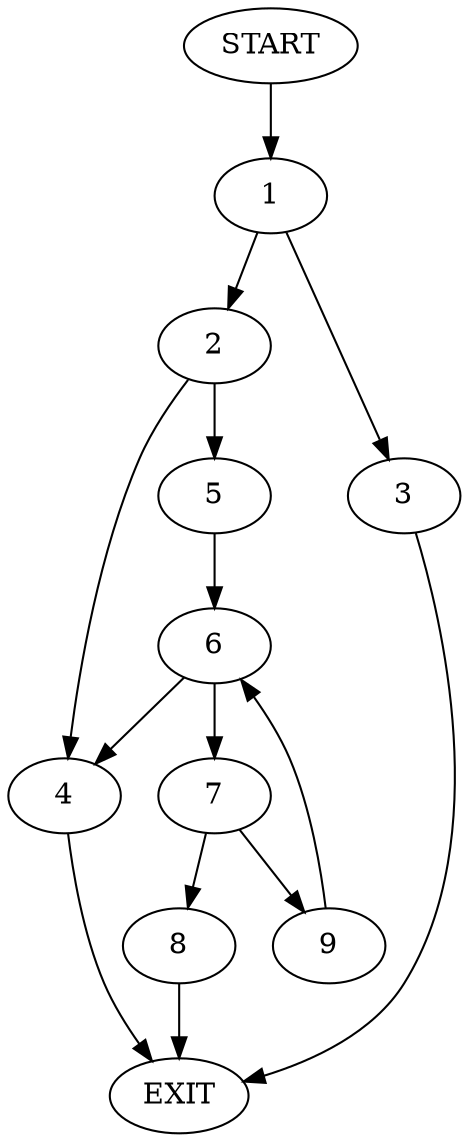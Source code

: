 digraph {
0 [label="START"]
10 [label="EXIT"]
0 -> 1
1 -> 2
1 -> 3
2 -> 4
2 -> 5
3 -> 10
5 -> 6
4 -> 10
6 -> 4
6 -> 7
7 -> 8
7 -> 9
8 -> 10
9 -> 6
}
